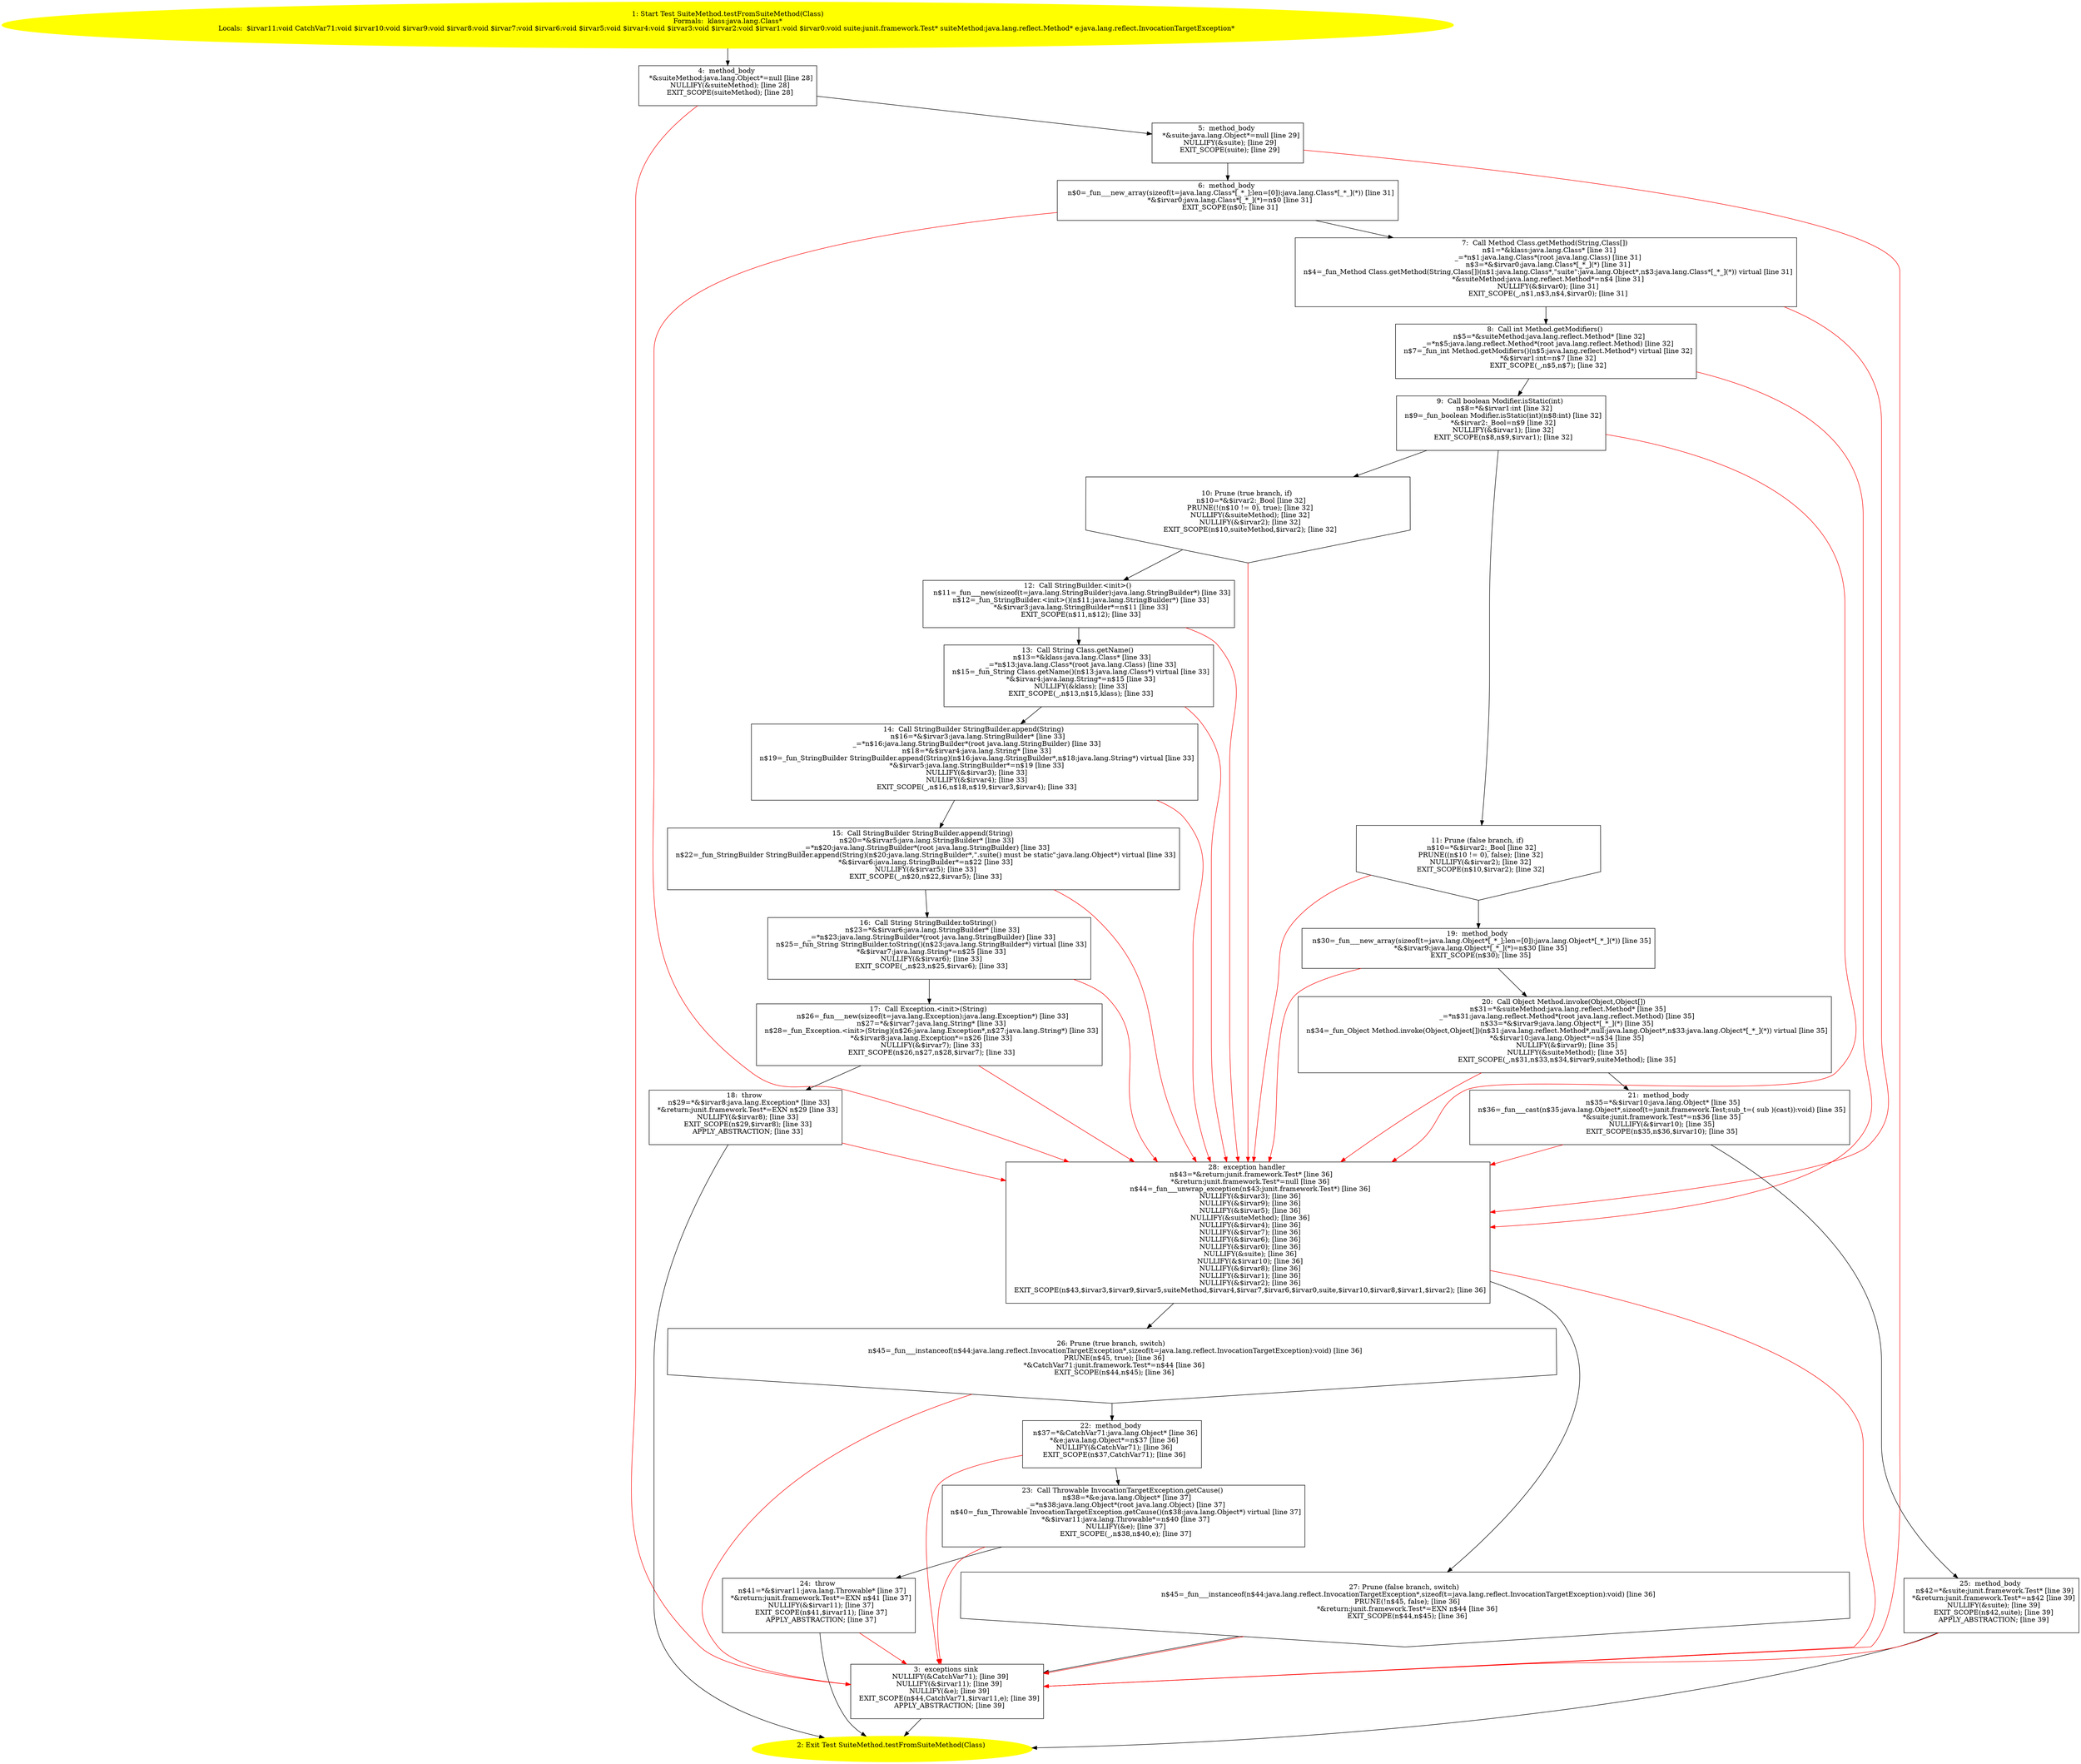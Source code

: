 /* @generated */
digraph cfg {
"org.junit.internal.runners.SuiteMethod.testFromSuiteMethod(java.lang.Class):junit.framework.Test.cee27917d4305617596fcb37a3508145_1" [label="1: Start Test SuiteMethod.testFromSuiteMethod(Class)\nFormals:  klass:java.lang.Class*\nLocals:  $irvar11:void CatchVar71:void $irvar10:void $irvar9:void $irvar8:void $irvar7:void $irvar6:void $irvar5:void $irvar4:void $irvar3:void $irvar2:void $irvar1:void $irvar0:void suite:junit.framework.Test* suiteMethod:java.lang.reflect.Method* e:java.lang.reflect.InvocationTargetException* \n  " color=yellow style=filled]
	

	 "org.junit.internal.runners.SuiteMethod.testFromSuiteMethod(java.lang.Class):junit.framework.Test.cee27917d4305617596fcb37a3508145_1" -> "org.junit.internal.runners.SuiteMethod.testFromSuiteMethod(java.lang.Class):junit.framework.Test.cee27917d4305617596fcb37a3508145_4" ;
"org.junit.internal.runners.SuiteMethod.testFromSuiteMethod(java.lang.Class):junit.framework.Test.cee27917d4305617596fcb37a3508145_2" [label="2: Exit Test SuiteMethod.testFromSuiteMethod(Class) \n  " color=yellow style=filled]
	

"org.junit.internal.runners.SuiteMethod.testFromSuiteMethod(java.lang.Class):junit.framework.Test.cee27917d4305617596fcb37a3508145_3" [label="3:  exceptions sink \n   NULLIFY(&CatchVar71); [line 39]\n  NULLIFY(&$irvar11); [line 39]\n  NULLIFY(&e); [line 39]\n  EXIT_SCOPE(n$44,CatchVar71,$irvar11,e); [line 39]\n  APPLY_ABSTRACTION; [line 39]\n " shape="box"]
	

	 "org.junit.internal.runners.SuiteMethod.testFromSuiteMethod(java.lang.Class):junit.framework.Test.cee27917d4305617596fcb37a3508145_3" -> "org.junit.internal.runners.SuiteMethod.testFromSuiteMethod(java.lang.Class):junit.framework.Test.cee27917d4305617596fcb37a3508145_2" ;
"org.junit.internal.runners.SuiteMethod.testFromSuiteMethod(java.lang.Class):junit.framework.Test.cee27917d4305617596fcb37a3508145_4" [label="4:  method_body \n   *&suiteMethod:java.lang.Object*=null [line 28]\n  NULLIFY(&suiteMethod); [line 28]\n  EXIT_SCOPE(suiteMethod); [line 28]\n " shape="box"]
	

	 "org.junit.internal.runners.SuiteMethod.testFromSuiteMethod(java.lang.Class):junit.framework.Test.cee27917d4305617596fcb37a3508145_4" -> "org.junit.internal.runners.SuiteMethod.testFromSuiteMethod(java.lang.Class):junit.framework.Test.cee27917d4305617596fcb37a3508145_5" ;
	 "org.junit.internal.runners.SuiteMethod.testFromSuiteMethod(java.lang.Class):junit.framework.Test.cee27917d4305617596fcb37a3508145_4" -> "org.junit.internal.runners.SuiteMethod.testFromSuiteMethod(java.lang.Class):junit.framework.Test.cee27917d4305617596fcb37a3508145_3" [color="red" ];
"org.junit.internal.runners.SuiteMethod.testFromSuiteMethod(java.lang.Class):junit.framework.Test.cee27917d4305617596fcb37a3508145_5" [label="5:  method_body \n   *&suite:java.lang.Object*=null [line 29]\n  NULLIFY(&suite); [line 29]\n  EXIT_SCOPE(suite); [line 29]\n " shape="box"]
	

	 "org.junit.internal.runners.SuiteMethod.testFromSuiteMethod(java.lang.Class):junit.framework.Test.cee27917d4305617596fcb37a3508145_5" -> "org.junit.internal.runners.SuiteMethod.testFromSuiteMethod(java.lang.Class):junit.framework.Test.cee27917d4305617596fcb37a3508145_6" ;
	 "org.junit.internal.runners.SuiteMethod.testFromSuiteMethod(java.lang.Class):junit.framework.Test.cee27917d4305617596fcb37a3508145_5" -> "org.junit.internal.runners.SuiteMethod.testFromSuiteMethod(java.lang.Class):junit.framework.Test.cee27917d4305617596fcb37a3508145_3" [color="red" ];
"org.junit.internal.runners.SuiteMethod.testFromSuiteMethod(java.lang.Class):junit.framework.Test.cee27917d4305617596fcb37a3508145_6" [label="6:  method_body \n   n$0=_fun___new_array(sizeof(t=java.lang.Class*[_*_];len=[0]):java.lang.Class*[_*_](*)) [line 31]\n  *&$irvar0:java.lang.Class*[_*_](*)=n$0 [line 31]\n  EXIT_SCOPE(n$0); [line 31]\n " shape="box"]
	

	 "org.junit.internal.runners.SuiteMethod.testFromSuiteMethod(java.lang.Class):junit.framework.Test.cee27917d4305617596fcb37a3508145_6" -> "org.junit.internal.runners.SuiteMethod.testFromSuiteMethod(java.lang.Class):junit.framework.Test.cee27917d4305617596fcb37a3508145_7" ;
	 "org.junit.internal.runners.SuiteMethod.testFromSuiteMethod(java.lang.Class):junit.framework.Test.cee27917d4305617596fcb37a3508145_6" -> "org.junit.internal.runners.SuiteMethod.testFromSuiteMethod(java.lang.Class):junit.framework.Test.cee27917d4305617596fcb37a3508145_28" [color="red" ];
"org.junit.internal.runners.SuiteMethod.testFromSuiteMethod(java.lang.Class):junit.framework.Test.cee27917d4305617596fcb37a3508145_7" [label="7:  Call Method Class.getMethod(String,Class[]) \n   n$1=*&klass:java.lang.Class* [line 31]\n  _=*n$1:java.lang.Class*(root java.lang.Class) [line 31]\n  n$3=*&$irvar0:java.lang.Class*[_*_](*) [line 31]\n  n$4=_fun_Method Class.getMethod(String,Class[])(n$1:java.lang.Class*,\"suite\":java.lang.Object*,n$3:java.lang.Class*[_*_](*)) virtual [line 31]\n  *&suiteMethod:java.lang.reflect.Method*=n$4 [line 31]\n  NULLIFY(&$irvar0); [line 31]\n  EXIT_SCOPE(_,n$1,n$3,n$4,$irvar0); [line 31]\n " shape="box"]
	

	 "org.junit.internal.runners.SuiteMethod.testFromSuiteMethod(java.lang.Class):junit.framework.Test.cee27917d4305617596fcb37a3508145_7" -> "org.junit.internal.runners.SuiteMethod.testFromSuiteMethod(java.lang.Class):junit.framework.Test.cee27917d4305617596fcb37a3508145_8" ;
	 "org.junit.internal.runners.SuiteMethod.testFromSuiteMethod(java.lang.Class):junit.framework.Test.cee27917d4305617596fcb37a3508145_7" -> "org.junit.internal.runners.SuiteMethod.testFromSuiteMethod(java.lang.Class):junit.framework.Test.cee27917d4305617596fcb37a3508145_28" [color="red" ];
"org.junit.internal.runners.SuiteMethod.testFromSuiteMethod(java.lang.Class):junit.framework.Test.cee27917d4305617596fcb37a3508145_8" [label="8:  Call int Method.getModifiers() \n   n$5=*&suiteMethod:java.lang.reflect.Method* [line 32]\n  _=*n$5:java.lang.reflect.Method*(root java.lang.reflect.Method) [line 32]\n  n$7=_fun_int Method.getModifiers()(n$5:java.lang.reflect.Method*) virtual [line 32]\n  *&$irvar1:int=n$7 [line 32]\n  EXIT_SCOPE(_,n$5,n$7); [line 32]\n " shape="box"]
	

	 "org.junit.internal.runners.SuiteMethod.testFromSuiteMethod(java.lang.Class):junit.framework.Test.cee27917d4305617596fcb37a3508145_8" -> "org.junit.internal.runners.SuiteMethod.testFromSuiteMethod(java.lang.Class):junit.framework.Test.cee27917d4305617596fcb37a3508145_9" ;
	 "org.junit.internal.runners.SuiteMethod.testFromSuiteMethod(java.lang.Class):junit.framework.Test.cee27917d4305617596fcb37a3508145_8" -> "org.junit.internal.runners.SuiteMethod.testFromSuiteMethod(java.lang.Class):junit.framework.Test.cee27917d4305617596fcb37a3508145_28" [color="red" ];
"org.junit.internal.runners.SuiteMethod.testFromSuiteMethod(java.lang.Class):junit.framework.Test.cee27917d4305617596fcb37a3508145_9" [label="9:  Call boolean Modifier.isStatic(int) \n   n$8=*&$irvar1:int [line 32]\n  n$9=_fun_boolean Modifier.isStatic(int)(n$8:int) [line 32]\n  *&$irvar2:_Bool=n$9 [line 32]\n  NULLIFY(&$irvar1); [line 32]\n  EXIT_SCOPE(n$8,n$9,$irvar1); [line 32]\n " shape="box"]
	

	 "org.junit.internal.runners.SuiteMethod.testFromSuiteMethod(java.lang.Class):junit.framework.Test.cee27917d4305617596fcb37a3508145_9" -> "org.junit.internal.runners.SuiteMethod.testFromSuiteMethod(java.lang.Class):junit.framework.Test.cee27917d4305617596fcb37a3508145_10" ;
	 "org.junit.internal.runners.SuiteMethod.testFromSuiteMethod(java.lang.Class):junit.framework.Test.cee27917d4305617596fcb37a3508145_9" -> "org.junit.internal.runners.SuiteMethod.testFromSuiteMethod(java.lang.Class):junit.framework.Test.cee27917d4305617596fcb37a3508145_11" ;
	 "org.junit.internal.runners.SuiteMethod.testFromSuiteMethod(java.lang.Class):junit.framework.Test.cee27917d4305617596fcb37a3508145_9" -> "org.junit.internal.runners.SuiteMethod.testFromSuiteMethod(java.lang.Class):junit.framework.Test.cee27917d4305617596fcb37a3508145_28" [color="red" ];
"org.junit.internal.runners.SuiteMethod.testFromSuiteMethod(java.lang.Class):junit.framework.Test.cee27917d4305617596fcb37a3508145_10" [label="10: Prune (true branch, if) \n   n$10=*&$irvar2:_Bool [line 32]\n  PRUNE(!(n$10 != 0), true); [line 32]\n  NULLIFY(&suiteMethod); [line 32]\n  NULLIFY(&$irvar2); [line 32]\n  EXIT_SCOPE(n$10,suiteMethod,$irvar2); [line 32]\n " shape="invhouse"]
	

	 "org.junit.internal.runners.SuiteMethod.testFromSuiteMethod(java.lang.Class):junit.framework.Test.cee27917d4305617596fcb37a3508145_10" -> "org.junit.internal.runners.SuiteMethod.testFromSuiteMethod(java.lang.Class):junit.framework.Test.cee27917d4305617596fcb37a3508145_12" ;
	 "org.junit.internal.runners.SuiteMethod.testFromSuiteMethod(java.lang.Class):junit.framework.Test.cee27917d4305617596fcb37a3508145_10" -> "org.junit.internal.runners.SuiteMethod.testFromSuiteMethod(java.lang.Class):junit.framework.Test.cee27917d4305617596fcb37a3508145_28" [color="red" ];
"org.junit.internal.runners.SuiteMethod.testFromSuiteMethod(java.lang.Class):junit.framework.Test.cee27917d4305617596fcb37a3508145_11" [label="11: Prune (false branch, if) \n   n$10=*&$irvar2:_Bool [line 32]\n  PRUNE((n$10 != 0), false); [line 32]\n  NULLIFY(&$irvar2); [line 32]\n  EXIT_SCOPE(n$10,$irvar2); [line 32]\n " shape="invhouse"]
	

	 "org.junit.internal.runners.SuiteMethod.testFromSuiteMethod(java.lang.Class):junit.framework.Test.cee27917d4305617596fcb37a3508145_11" -> "org.junit.internal.runners.SuiteMethod.testFromSuiteMethod(java.lang.Class):junit.framework.Test.cee27917d4305617596fcb37a3508145_19" ;
	 "org.junit.internal.runners.SuiteMethod.testFromSuiteMethod(java.lang.Class):junit.framework.Test.cee27917d4305617596fcb37a3508145_11" -> "org.junit.internal.runners.SuiteMethod.testFromSuiteMethod(java.lang.Class):junit.framework.Test.cee27917d4305617596fcb37a3508145_28" [color="red" ];
"org.junit.internal.runners.SuiteMethod.testFromSuiteMethod(java.lang.Class):junit.framework.Test.cee27917d4305617596fcb37a3508145_12" [label="12:  Call StringBuilder.<init>() \n   n$11=_fun___new(sizeof(t=java.lang.StringBuilder):java.lang.StringBuilder*) [line 33]\n  n$12=_fun_StringBuilder.<init>()(n$11:java.lang.StringBuilder*) [line 33]\n  *&$irvar3:java.lang.StringBuilder*=n$11 [line 33]\n  EXIT_SCOPE(n$11,n$12); [line 33]\n " shape="box"]
	

	 "org.junit.internal.runners.SuiteMethod.testFromSuiteMethod(java.lang.Class):junit.framework.Test.cee27917d4305617596fcb37a3508145_12" -> "org.junit.internal.runners.SuiteMethod.testFromSuiteMethod(java.lang.Class):junit.framework.Test.cee27917d4305617596fcb37a3508145_13" ;
	 "org.junit.internal.runners.SuiteMethod.testFromSuiteMethod(java.lang.Class):junit.framework.Test.cee27917d4305617596fcb37a3508145_12" -> "org.junit.internal.runners.SuiteMethod.testFromSuiteMethod(java.lang.Class):junit.framework.Test.cee27917d4305617596fcb37a3508145_28" [color="red" ];
"org.junit.internal.runners.SuiteMethod.testFromSuiteMethod(java.lang.Class):junit.framework.Test.cee27917d4305617596fcb37a3508145_13" [label="13:  Call String Class.getName() \n   n$13=*&klass:java.lang.Class* [line 33]\n  _=*n$13:java.lang.Class*(root java.lang.Class) [line 33]\n  n$15=_fun_String Class.getName()(n$13:java.lang.Class*) virtual [line 33]\n  *&$irvar4:java.lang.String*=n$15 [line 33]\n  NULLIFY(&klass); [line 33]\n  EXIT_SCOPE(_,n$13,n$15,klass); [line 33]\n " shape="box"]
	

	 "org.junit.internal.runners.SuiteMethod.testFromSuiteMethod(java.lang.Class):junit.framework.Test.cee27917d4305617596fcb37a3508145_13" -> "org.junit.internal.runners.SuiteMethod.testFromSuiteMethod(java.lang.Class):junit.framework.Test.cee27917d4305617596fcb37a3508145_14" ;
	 "org.junit.internal.runners.SuiteMethod.testFromSuiteMethod(java.lang.Class):junit.framework.Test.cee27917d4305617596fcb37a3508145_13" -> "org.junit.internal.runners.SuiteMethod.testFromSuiteMethod(java.lang.Class):junit.framework.Test.cee27917d4305617596fcb37a3508145_28" [color="red" ];
"org.junit.internal.runners.SuiteMethod.testFromSuiteMethod(java.lang.Class):junit.framework.Test.cee27917d4305617596fcb37a3508145_14" [label="14:  Call StringBuilder StringBuilder.append(String) \n   n$16=*&$irvar3:java.lang.StringBuilder* [line 33]\n  _=*n$16:java.lang.StringBuilder*(root java.lang.StringBuilder) [line 33]\n  n$18=*&$irvar4:java.lang.String* [line 33]\n  n$19=_fun_StringBuilder StringBuilder.append(String)(n$16:java.lang.StringBuilder*,n$18:java.lang.String*) virtual [line 33]\n  *&$irvar5:java.lang.StringBuilder*=n$19 [line 33]\n  NULLIFY(&$irvar3); [line 33]\n  NULLIFY(&$irvar4); [line 33]\n  EXIT_SCOPE(_,n$16,n$18,n$19,$irvar3,$irvar4); [line 33]\n " shape="box"]
	

	 "org.junit.internal.runners.SuiteMethod.testFromSuiteMethod(java.lang.Class):junit.framework.Test.cee27917d4305617596fcb37a3508145_14" -> "org.junit.internal.runners.SuiteMethod.testFromSuiteMethod(java.lang.Class):junit.framework.Test.cee27917d4305617596fcb37a3508145_15" ;
	 "org.junit.internal.runners.SuiteMethod.testFromSuiteMethod(java.lang.Class):junit.framework.Test.cee27917d4305617596fcb37a3508145_14" -> "org.junit.internal.runners.SuiteMethod.testFromSuiteMethod(java.lang.Class):junit.framework.Test.cee27917d4305617596fcb37a3508145_28" [color="red" ];
"org.junit.internal.runners.SuiteMethod.testFromSuiteMethod(java.lang.Class):junit.framework.Test.cee27917d4305617596fcb37a3508145_15" [label="15:  Call StringBuilder StringBuilder.append(String) \n   n$20=*&$irvar5:java.lang.StringBuilder* [line 33]\n  _=*n$20:java.lang.StringBuilder*(root java.lang.StringBuilder) [line 33]\n  n$22=_fun_StringBuilder StringBuilder.append(String)(n$20:java.lang.StringBuilder*,\".suite() must be static\":java.lang.Object*) virtual [line 33]\n  *&$irvar6:java.lang.StringBuilder*=n$22 [line 33]\n  NULLIFY(&$irvar5); [line 33]\n  EXIT_SCOPE(_,n$20,n$22,$irvar5); [line 33]\n " shape="box"]
	

	 "org.junit.internal.runners.SuiteMethod.testFromSuiteMethod(java.lang.Class):junit.framework.Test.cee27917d4305617596fcb37a3508145_15" -> "org.junit.internal.runners.SuiteMethod.testFromSuiteMethod(java.lang.Class):junit.framework.Test.cee27917d4305617596fcb37a3508145_16" ;
	 "org.junit.internal.runners.SuiteMethod.testFromSuiteMethod(java.lang.Class):junit.framework.Test.cee27917d4305617596fcb37a3508145_15" -> "org.junit.internal.runners.SuiteMethod.testFromSuiteMethod(java.lang.Class):junit.framework.Test.cee27917d4305617596fcb37a3508145_28" [color="red" ];
"org.junit.internal.runners.SuiteMethod.testFromSuiteMethod(java.lang.Class):junit.framework.Test.cee27917d4305617596fcb37a3508145_16" [label="16:  Call String StringBuilder.toString() \n   n$23=*&$irvar6:java.lang.StringBuilder* [line 33]\n  _=*n$23:java.lang.StringBuilder*(root java.lang.StringBuilder) [line 33]\n  n$25=_fun_String StringBuilder.toString()(n$23:java.lang.StringBuilder*) virtual [line 33]\n  *&$irvar7:java.lang.String*=n$25 [line 33]\n  NULLIFY(&$irvar6); [line 33]\n  EXIT_SCOPE(_,n$23,n$25,$irvar6); [line 33]\n " shape="box"]
	

	 "org.junit.internal.runners.SuiteMethod.testFromSuiteMethod(java.lang.Class):junit.framework.Test.cee27917d4305617596fcb37a3508145_16" -> "org.junit.internal.runners.SuiteMethod.testFromSuiteMethod(java.lang.Class):junit.framework.Test.cee27917d4305617596fcb37a3508145_17" ;
	 "org.junit.internal.runners.SuiteMethod.testFromSuiteMethod(java.lang.Class):junit.framework.Test.cee27917d4305617596fcb37a3508145_16" -> "org.junit.internal.runners.SuiteMethod.testFromSuiteMethod(java.lang.Class):junit.framework.Test.cee27917d4305617596fcb37a3508145_28" [color="red" ];
"org.junit.internal.runners.SuiteMethod.testFromSuiteMethod(java.lang.Class):junit.framework.Test.cee27917d4305617596fcb37a3508145_17" [label="17:  Call Exception.<init>(String) \n   n$26=_fun___new(sizeof(t=java.lang.Exception):java.lang.Exception*) [line 33]\n  n$27=*&$irvar7:java.lang.String* [line 33]\n  n$28=_fun_Exception.<init>(String)(n$26:java.lang.Exception*,n$27:java.lang.String*) [line 33]\n  *&$irvar8:java.lang.Exception*=n$26 [line 33]\n  NULLIFY(&$irvar7); [line 33]\n  EXIT_SCOPE(n$26,n$27,n$28,$irvar7); [line 33]\n " shape="box"]
	

	 "org.junit.internal.runners.SuiteMethod.testFromSuiteMethod(java.lang.Class):junit.framework.Test.cee27917d4305617596fcb37a3508145_17" -> "org.junit.internal.runners.SuiteMethod.testFromSuiteMethod(java.lang.Class):junit.framework.Test.cee27917d4305617596fcb37a3508145_18" ;
	 "org.junit.internal.runners.SuiteMethod.testFromSuiteMethod(java.lang.Class):junit.framework.Test.cee27917d4305617596fcb37a3508145_17" -> "org.junit.internal.runners.SuiteMethod.testFromSuiteMethod(java.lang.Class):junit.framework.Test.cee27917d4305617596fcb37a3508145_28" [color="red" ];
"org.junit.internal.runners.SuiteMethod.testFromSuiteMethod(java.lang.Class):junit.framework.Test.cee27917d4305617596fcb37a3508145_18" [label="18:  throw \n   n$29=*&$irvar8:java.lang.Exception* [line 33]\n  *&return:junit.framework.Test*=EXN n$29 [line 33]\n  NULLIFY(&$irvar8); [line 33]\n  EXIT_SCOPE(n$29,$irvar8); [line 33]\n  APPLY_ABSTRACTION; [line 33]\n " shape="box"]
	

	 "org.junit.internal.runners.SuiteMethod.testFromSuiteMethod(java.lang.Class):junit.framework.Test.cee27917d4305617596fcb37a3508145_18" -> "org.junit.internal.runners.SuiteMethod.testFromSuiteMethod(java.lang.Class):junit.framework.Test.cee27917d4305617596fcb37a3508145_2" ;
	 "org.junit.internal.runners.SuiteMethod.testFromSuiteMethod(java.lang.Class):junit.framework.Test.cee27917d4305617596fcb37a3508145_18" -> "org.junit.internal.runners.SuiteMethod.testFromSuiteMethod(java.lang.Class):junit.framework.Test.cee27917d4305617596fcb37a3508145_28" [color="red" ];
"org.junit.internal.runners.SuiteMethod.testFromSuiteMethod(java.lang.Class):junit.framework.Test.cee27917d4305617596fcb37a3508145_19" [label="19:  method_body \n   n$30=_fun___new_array(sizeof(t=java.lang.Object*[_*_];len=[0]):java.lang.Object*[_*_](*)) [line 35]\n  *&$irvar9:java.lang.Object*[_*_](*)=n$30 [line 35]\n  EXIT_SCOPE(n$30); [line 35]\n " shape="box"]
	

	 "org.junit.internal.runners.SuiteMethod.testFromSuiteMethod(java.lang.Class):junit.framework.Test.cee27917d4305617596fcb37a3508145_19" -> "org.junit.internal.runners.SuiteMethod.testFromSuiteMethod(java.lang.Class):junit.framework.Test.cee27917d4305617596fcb37a3508145_20" ;
	 "org.junit.internal.runners.SuiteMethod.testFromSuiteMethod(java.lang.Class):junit.framework.Test.cee27917d4305617596fcb37a3508145_19" -> "org.junit.internal.runners.SuiteMethod.testFromSuiteMethod(java.lang.Class):junit.framework.Test.cee27917d4305617596fcb37a3508145_28" [color="red" ];
"org.junit.internal.runners.SuiteMethod.testFromSuiteMethod(java.lang.Class):junit.framework.Test.cee27917d4305617596fcb37a3508145_20" [label="20:  Call Object Method.invoke(Object,Object[]) \n   n$31=*&suiteMethod:java.lang.reflect.Method* [line 35]\n  _=*n$31:java.lang.reflect.Method*(root java.lang.reflect.Method) [line 35]\n  n$33=*&$irvar9:java.lang.Object*[_*_](*) [line 35]\n  n$34=_fun_Object Method.invoke(Object,Object[])(n$31:java.lang.reflect.Method*,null:java.lang.Object*,n$33:java.lang.Object*[_*_](*)) virtual [line 35]\n  *&$irvar10:java.lang.Object*=n$34 [line 35]\n  NULLIFY(&$irvar9); [line 35]\n  NULLIFY(&suiteMethod); [line 35]\n  EXIT_SCOPE(_,n$31,n$33,n$34,$irvar9,suiteMethod); [line 35]\n " shape="box"]
	

	 "org.junit.internal.runners.SuiteMethod.testFromSuiteMethod(java.lang.Class):junit.framework.Test.cee27917d4305617596fcb37a3508145_20" -> "org.junit.internal.runners.SuiteMethod.testFromSuiteMethod(java.lang.Class):junit.framework.Test.cee27917d4305617596fcb37a3508145_21" ;
	 "org.junit.internal.runners.SuiteMethod.testFromSuiteMethod(java.lang.Class):junit.framework.Test.cee27917d4305617596fcb37a3508145_20" -> "org.junit.internal.runners.SuiteMethod.testFromSuiteMethod(java.lang.Class):junit.framework.Test.cee27917d4305617596fcb37a3508145_28" [color="red" ];
"org.junit.internal.runners.SuiteMethod.testFromSuiteMethod(java.lang.Class):junit.framework.Test.cee27917d4305617596fcb37a3508145_21" [label="21:  method_body \n   n$35=*&$irvar10:java.lang.Object* [line 35]\n  n$36=_fun___cast(n$35:java.lang.Object*,sizeof(t=junit.framework.Test;sub_t=( sub )(cast)):void) [line 35]\n  *&suite:junit.framework.Test*=n$36 [line 35]\n  NULLIFY(&$irvar10); [line 35]\n  EXIT_SCOPE(n$35,n$36,$irvar10); [line 35]\n " shape="box"]
	

	 "org.junit.internal.runners.SuiteMethod.testFromSuiteMethod(java.lang.Class):junit.framework.Test.cee27917d4305617596fcb37a3508145_21" -> "org.junit.internal.runners.SuiteMethod.testFromSuiteMethod(java.lang.Class):junit.framework.Test.cee27917d4305617596fcb37a3508145_25" ;
	 "org.junit.internal.runners.SuiteMethod.testFromSuiteMethod(java.lang.Class):junit.framework.Test.cee27917d4305617596fcb37a3508145_21" -> "org.junit.internal.runners.SuiteMethod.testFromSuiteMethod(java.lang.Class):junit.framework.Test.cee27917d4305617596fcb37a3508145_28" [color="red" ];
"org.junit.internal.runners.SuiteMethod.testFromSuiteMethod(java.lang.Class):junit.framework.Test.cee27917d4305617596fcb37a3508145_22" [label="22:  method_body \n   n$37=*&CatchVar71:java.lang.Object* [line 36]\n  *&e:java.lang.Object*=n$37 [line 36]\n  NULLIFY(&CatchVar71); [line 36]\n  EXIT_SCOPE(n$37,CatchVar71); [line 36]\n " shape="box"]
	

	 "org.junit.internal.runners.SuiteMethod.testFromSuiteMethod(java.lang.Class):junit.framework.Test.cee27917d4305617596fcb37a3508145_22" -> "org.junit.internal.runners.SuiteMethod.testFromSuiteMethod(java.lang.Class):junit.framework.Test.cee27917d4305617596fcb37a3508145_23" ;
	 "org.junit.internal.runners.SuiteMethod.testFromSuiteMethod(java.lang.Class):junit.framework.Test.cee27917d4305617596fcb37a3508145_22" -> "org.junit.internal.runners.SuiteMethod.testFromSuiteMethod(java.lang.Class):junit.framework.Test.cee27917d4305617596fcb37a3508145_3" [color="red" ];
"org.junit.internal.runners.SuiteMethod.testFromSuiteMethod(java.lang.Class):junit.framework.Test.cee27917d4305617596fcb37a3508145_23" [label="23:  Call Throwable InvocationTargetException.getCause() \n   n$38=*&e:java.lang.Object* [line 37]\n  _=*n$38:java.lang.Object*(root java.lang.Object) [line 37]\n  n$40=_fun_Throwable InvocationTargetException.getCause()(n$38:java.lang.Object*) virtual [line 37]\n  *&$irvar11:java.lang.Throwable*=n$40 [line 37]\n  NULLIFY(&e); [line 37]\n  EXIT_SCOPE(_,n$38,n$40,e); [line 37]\n " shape="box"]
	

	 "org.junit.internal.runners.SuiteMethod.testFromSuiteMethod(java.lang.Class):junit.framework.Test.cee27917d4305617596fcb37a3508145_23" -> "org.junit.internal.runners.SuiteMethod.testFromSuiteMethod(java.lang.Class):junit.framework.Test.cee27917d4305617596fcb37a3508145_24" ;
	 "org.junit.internal.runners.SuiteMethod.testFromSuiteMethod(java.lang.Class):junit.framework.Test.cee27917d4305617596fcb37a3508145_23" -> "org.junit.internal.runners.SuiteMethod.testFromSuiteMethod(java.lang.Class):junit.framework.Test.cee27917d4305617596fcb37a3508145_3" [color="red" ];
"org.junit.internal.runners.SuiteMethod.testFromSuiteMethod(java.lang.Class):junit.framework.Test.cee27917d4305617596fcb37a3508145_24" [label="24:  throw \n   n$41=*&$irvar11:java.lang.Throwable* [line 37]\n  *&return:junit.framework.Test*=EXN n$41 [line 37]\n  NULLIFY(&$irvar11); [line 37]\n  EXIT_SCOPE(n$41,$irvar11); [line 37]\n  APPLY_ABSTRACTION; [line 37]\n " shape="box"]
	

	 "org.junit.internal.runners.SuiteMethod.testFromSuiteMethod(java.lang.Class):junit.framework.Test.cee27917d4305617596fcb37a3508145_24" -> "org.junit.internal.runners.SuiteMethod.testFromSuiteMethod(java.lang.Class):junit.framework.Test.cee27917d4305617596fcb37a3508145_2" ;
	 "org.junit.internal.runners.SuiteMethod.testFromSuiteMethod(java.lang.Class):junit.framework.Test.cee27917d4305617596fcb37a3508145_24" -> "org.junit.internal.runners.SuiteMethod.testFromSuiteMethod(java.lang.Class):junit.framework.Test.cee27917d4305617596fcb37a3508145_3" [color="red" ];
"org.junit.internal.runners.SuiteMethod.testFromSuiteMethod(java.lang.Class):junit.framework.Test.cee27917d4305617596fcb37a3508145_25" [label="25:  method_body \n   n$42=*&suite:junit.framework.Test* [line 39]\n  *&return:junit.framework.Test*=n$42 [line 39]\n  NULLIFY(&suite); [line 39]\n  EXIT_SCOPE(n$42,suite); [line 39]\n  APPLY_ABSTRACTION; [line 39]\n " shape="box"]
	

	 "org.junit.internal.runners.SuiteMethod.testFromSuiteMethod(java.lang.Class):junit.framework.Test.cee27917d4305617596fcb37a3508145_25" -> "org.junit.internal.runners.SuiteMethod.testFromSuiteMethod(java.lang.Class):junit.framework.Test.cee27917d4305617596fcb37a3508145_2" ;
	 "org.junit.internal.runners.SuiteMethod.testFromSuiteMethod(java.lang.Class):junit.framework.Test.cee27917d4305617596fcb37a3508145_25" -> "org.junit.internal.runners.SuiteMethod.testFromSuiteMethod(java.lang.Class):junit.framework.Test.cee27917d4305617596fcb37a3508145_3" [color="red" ];
"org.junit.internal.runners.SuiteMethod.testFromSuiteMethod(java.lang.Class):junit.framework.Test.cee27917d4305617596fcb37a3508145_26" [label="26: Prune (true branch, switch) \n   n$45=_fun___instanceof(n$44:java.lang.reflect.InvocationTargetException*,sizeof(t=java.lang.reflect.InvocationTargetException):void) [line 36]\n  PRUNE(n$45, true); [line 36]\n  *&CatchVar71:junit.framework.Test*=n$44 [line 36]\n  EXIT_SCOPE(n$44,n$45); [line 36]\n " shape="invhouse"]
	

	 "org.junit.internal.runners.SuiteMethod.testFromSuiteMethod(java.lang.Class):junit.framework.Test.cee27917d4305617596fcb37a3508145_26" -> "org.junit.internal.runners.SuiteMethod.testFromSuiteMethod(java.lang.Class):junit.framework.Test.cee27917d4305617596fcb37a3508145_22" ;
	 "org.junit.internal.runners.SuiteMethod.testFromSuiteMethod(java.lang.Class):junit.framework.Test.cee27917d4305617596fcb37a3508145_26" -> "org.junit.internal.runners.SuiteMethod.testFromSuiteMethod(java.lang.Class):junit.framework.Test.cee27917d4305617596fcb37a3508145_3" [color="red" ];
"org.junit.internal.runners.SuiteMethod.testFromSuiteMethod(java.lang.Class):junit.framework.Test.cee27917d4305617596fcb37a3508145_27" [label="27: Prune (false branch, switch) \n   n$45=_fun___instanceof(n$44:java.lang.reflect.InvocationTargetException*,sizeof(t=java.lang.reflect.InvocationTargetException):void) [line 36]\n  PRUNE(!n$45, false); [line 36]\n  *&return:junit.framework.Test*=EXN n$44 [line 36]\n  EXIT_SCOPE(n$44,n$45); [line 36]\n " shape="invhouse"]
	

	 "org.junit.internal.runners.SuiteMethod.testFromSuiteMethod(java.lang.Class):junit.framework.Test.cee27917d4305617596fcb37a3508145_27" -> "org.junit.internal.runners.SuiteMethod.testFromSuiteMethod(java.lang.Class):junit.framework.Test.cee27917d4305617596fcb37a3508145_3" ;
	 "org.junit.internal.runners.SuiteMethod.testFromSuiteMethod(java.lang.Class):junit.framework.Test.cee27917d4305617596fcb37a3508145_27" -> "org.junit.internal.runners.SuiteMethod.testFromSuiteMethod(java.lang.Class):junit.framework.Test.cee27917d4305617596fcb37a3508145_3" [color="red" ];
"org.junit.internal.runners.SuiteMethod.testFromSuiteMethod(java.lang.Class):junit.framework.Test.cee27917d4305617596fcb37a3508145_28" [label="28:  exception handler \n   n$43=*&return:junit.framework.Test* [line 36]\n  *&return:junit.framework.Test*=null [line 36]\n  n$44=_fun___unwrap_exception(n$43:junit.framework.Test*) [line 36]\n  NULLIFY(&$irvar3); [line 36]\n  NULLIFY(&$irvar9); [line 36]\n  NULLIFY(&$irvar5); [line 36]\n  NULLIFY(&suiteMethod); [line 36]\n  NULLIFY(&$irvar4); [line 36]\n  NULLIFY(&$irvar7); [line 36]\n  NULLIFY(&$irvar6); [line 36]\n  NULLIFY(&$irvar0); [line 36]\n  NULLIFY(&suite); [line 36]\n  NULLIFY(&$irvar10); [line 36]\n  NULLIFY(&$irvar8); [line 36]\n  NULLIFY(&$irvar1); [line 36]\n  NULLIFY(&$irvar2); [line 36]\n  EXIT_SCOPE(n$43,$irvar3,$irvar9,$irvar5,suiteMethod,$irvar4,$irvar7,$irvar6,$irvar0,suite,$irvar10,$irvar8,$irvar1,$irvar2); [line 36]\n " shape="box"]
	

	 "org.junit.internal.runners.SuiteMethod.testFromSuiteMethod(java.lang.Class):junit.framework.Test.cee27917d4305617596fcb37a3508145_28" -> "org.junit.internal.runners.SuiteMethod.testFromSuiteMethod(java.lang.Class):junit.framework.Test.cee27917d4305617596fcb37a3508145_26" ;
	 "org.junit.internal.runners.SuiteMethod.testFromSuiteMethod(java.lang.Class):junit.framework.Test.cee27917d4305617596fcb37a3508145_28" -> "org.junit.internal.runners.SuiteMethod.testFromSuiteMethod(java.lang.Class):junit.framework.Test.cee27917d4305617596fcb37a3508145_27" ;
	 "org.junit.internal.runners.SuiteMethod.testFromSuiteMethod(java.lang.Class):junit.framework.Test.cee27917d4305617596fcb37a3508145_28" -> "org.junit.internal.runners.SuiteMethod.testFromSuiteMethod(java.lang.Class):junit.framework.Test.cee27917d4305617596fcb37a3508145_3" [color="red" ];
}
